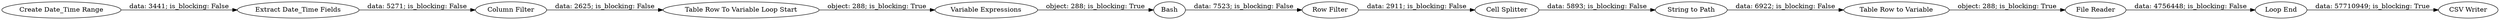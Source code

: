 digraph {
	"4095569407700625514_19" [label="Create Date_Time Range"]
	"4095569407700625514_15" [label="File Reader"]
	"4095569407700625514_11" [label="Row Filter"]
	"4095569407700625514_8" [label=Bash]
	"4095569407700625514_22" [label="Table Row To Variable Loop Start"]
	"4095569407700625514_20" [label="Extract Date_Time Fields"]
	"4095569407700625514_25" [label="CSV Writer"]
	"4095569407700625514_18" [label="String to Path"]
	"4095569407700625514_14" [label="Cell Splitter"]
	"4095569407700625514_23" [label="Loop End"]
	"4095569407700625514_21" [label="Column Filter"]
	"4095569407700625514_16" [label="Table Row to Variable"]
	"4095569407700625514_24" [label="Variable Expressions"]
	"4095569407700625514_11" -> "4095569407700625514_14" [label="data: 2911; is_blocking: False"]
	"4095569407700625514_22" -> "4095569407700625514_24" [label="object: 288; is_blocking: True"]
	"4095569407700625514_16" -> "4095569407700625514_15" [label="object: 288; is_blocking: True"]
	"4095569407700625514_15" -> "4095569407700625514_23" [label="data: 4756448; is_blocking: False"]
	"4095569407700625514_8" -> "4095569407700625514_11" [label="data: 7523; is_blocking: False"]
	"4095569407700625514_14" -> "4095569407700625514_18" [label="data: 5893; is_blocking: False"]
	"4095569407700625514_24" -> "4095569407700625514_8" [label="object: 288; is_blocking: True"]
	"4095569407700625514_21" -> "4095569407700625514_22" [label="data: 2625; is_blocking: False"]
	"4095569407700625514_19" -> "4095569407700625514_20" [label="data: 3441; is_blocking: False"]
	"4095569407700625514_20" -> "4095569407700625514_21" [label="data: 5271; is_blocking: False"]
	"4095569407700625514_18" -> "4095569407700625514_16" [label="data: 6922; is_blocking: False"]
	"4095569407700625514_23" -> "4095569407700625514_25" [label="data: 57710949; is_blocking: True"]
	rankdir=LR
}
